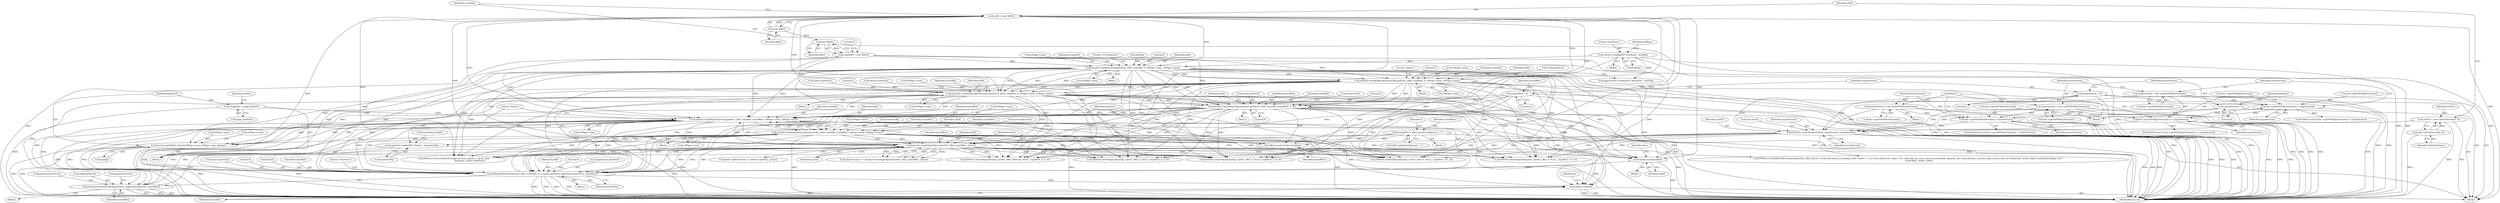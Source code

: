 digraph "0_poppler_5c9b08a875b07853be6c44e43ff5f7f059df666a@pointer" {
"1001100" [label="(Call,delete countRef)"];
"1000707" [label="(Call,docs[i]->markAnnotations(&annotsObj, yRef, countRef, numOffset, refPage->num, refPage->num))"];
"1000699" [label="(Call,pageDict->lookupNF(\"Annots\", &annotsObj))"];
"1000687" [label="(Call,docs[i]->markPageObjects(pageDict, yRef, countRef, numOffset, refPage->num, refPage->num))"];
"1000661" [label="(Call,*pageDict = page.getDict())"];
"1000303" [label="(Call,yRef = new XRef())"];
"1000305" [label="(Call,new XRef())"];
"1000600" [label="(Call,docs[0]->markPageObjects(intent.getDict(), yRef, countRef, numOffset, 0, 0))"];
"1000403" [label="(Call,docs[0]->markPageObjects(names.getDict(), yRef, countRef, 0, refPage->num, refPage->num))"];
"1000380" [label="(Call,docs[0]->markPageObjects(ocObj.getDict(), yRef, countRef, 0, refPage->num, refPage->num))"];
"1000356" [label="(Call,docs[0]->markAcroForm(&afObj, yRef, countRef, 0, refPage->num, refPage->num))"];
"1000341" [label="(Call,catDict->lookupNF(\"AcroForm\", &afObj))"];
"1000307" [label="(Call,countRef = new XRef())"];
"1000309" [label="(Call,new XRef())"];
"1000110" [label="(Call,numOffset = 0)"];
"1000792" [label="(Call,docs[i]->writePageObjects(outStr, yRef, numOffset, gTrue))"];
"1000316" [label="(Call,PDFDoc::writeHeader(outStr, majorVersion, minorVersion))"];
"1000299" [label="(Call,outStr = new FileOutStream(f, 0))"];
"1000301" [label="(Call,new FileOutStream(f, 0))"];
"1000124" [label="(Call,majorVersion = 0)"];
"1000234" [label="(Call,majorVersion = doc->getPDFMajorVersion())"];
"1000242" [label="(Call,doc->getPDFMajorVersion() == majorVersion)"];
"1000230" [label="(Call,doc->getPDFMajorVersion() > majorVersion)"];
"1000237" [label="(Call,minorVersion = doc->getPDFMinorVersion())"];
"1000247" [label="(Call,doc->getPDFMinorVersion() > minorVersion)"];
"1000251" [label="(Call,minorVersion = doc->getPDFMinorVersion())"];
"1000128" [label="(Call,minorVersion = 0)"];
"1000747" [label="(Call,doMergeNameDict(docs[i], yRef, countRef, 0, 0, names.getDict(), pageNames.getDict(), numOffset))"];
"1000745" [label="(Call,names.initDict(yRef))"];
"1000797" [label="(Call,numOffset = yRef->getNumObjects() + 1)"];
"1000783" [label="(Call,doMergeFormDict(afObj.getDict(), pageForm.getDict(), numOffset))"];
"1000685" [label="(Call,offsets.push_back(numOffset))"];
"1000651" [label="(Call,docs[i]->getXRef()->fetch(refPage->num, refPage->gen, &page))"];
"1000661" [label="(Call,*pageDict = page.getDict())"];
"1000600" [label="(Call,docs[0]->markPageObjects(intent.getDict(), yRef, countRef, numOffset, 0, 0))"];
"1000739" [label="(Block,)"];
"1000316" [label="(Call,PDFDoc::writeHeader(outStr, majorVersion, minorVersion))"];
"1000369" [label="(Literal,\"OCProperties\")"];
"1000110" [label="(Call,numOffset = 0)"];
"1000701" [label="(Call,&annotsObj)"];
"1000785" [label="(Call,pageForm.getDict())"];
"1000794" [label="(Identifier,yRef)"];
"1000605" [label="(Literal,0)"];
"1000328" [label="(Block,)"];
"1000307" [label="(Call,countRef = new XRef())"];
"1000793" [label="(Identifier,outStr)"];
"1000357" [label="(Call,&afObj)"];
"1000317" [label="(Identifier,outStr)"];
"1000782" [label="(Block,)"];
"1000663" [label="(Call,page.getDict())"];
"1000687" [label="(Call,docs[i]->markPageObjects(pageDict, yRef, countRef, numOffset, refPage->num, refPage->num))"];
"1000602" [label="(Identifier,yRef)"];
"1000404" [label="(Call,names.getDict())"];
"1000705" [label="(Call,annotsObj.isNull())"];
"1000305" [label="(Call,new XRef())"];
"1000708" [label="(Call,&annotsObj)"];
"1000248" [label="(Call,doc->getPDFMinorVersion())"];
"1000784" [label="(Call,afObj.getDict())"];
"1000807" [label="(Call,yRef->add(rootNum, 0, outStr->getPos(), gTrue))"];
"1000392" [label="(Literal,\"Names\")"];
"1000690" [label="(Identifier,countRef)"];
"1000384" [label="(Literal,0)"];
"1000385" [label="(Call,refPage->num)"];
"1000407" [label="(Literal,0)"];
"1000124" [label="(Call,majorVersion = 0)"];
"1000743" [label="(Block,)"];
"1000251" [label="(Call,minorVersion = doc->getPDFMinorVersion())"];
"1000300" [label="(Identifier,outStr)"];
"1000624" [label="(Block,)"];
"1000751" [label="(Identifier,yRef)"];
"1000783" [label="(Call,doMergeFormDict(afObj.getDict(), pageForm.getDict(), numOffset))"];
"1000689" [label="(Identifier,yRef)"];
"1000253" [label="(Call,doc->getPDFMinorVersion())"];
"1000361" [label="(Literal,0)"];
"1000747" [label="(Call,doMergeNameDict(docs[i], yRef, countRef, 0, 0, names.getDict(), pageNames.getDict(), numOffset))"];
"1000236" [label="(Call,doc->getPDFMajorVersion())"];
"1000599" [label="(Block,)"];
"1000342" [label="(Literal,\"AcroForm\")"];
"1000691" [label="(Identifier,numOffset)"];
"1000711" [label="(Identifier,countRef)"];
"1000775" [label="(Call,pageCatDict->lookupNF(\"AcroForm\", &afObj))"];
"1001084" [label="(Call,PDFDoc::writeXRefTableTrailer(trailerDict, yRef, gTrue, // write all entries according to ISO 32000-1, 7.5.4 Cross-Reference Table: \"For a file that has never been incrementally updated, the cross-reference section shall contain only one subsection, whose object numbering begins at 0.\"\n                                uxrefOffset, outStr, yRef))"];
"1000655" [label="(Call,refPage->gen)"];
"1000658" [label="(Call,&page)"];
"1001101" [label="(Identifier,countRef)"];
"1000699" [label="(Call,pageDict->lookupNF(\"Annots\", &annotsObj))"];
"1001104" [label="(Identifier,j)"];
"1000299" [label="(Call,outStr = new FileOutStream(f, 0))"];
"1000754" [label="(Literal,0)"];
"1000383" [label="(Identifier,countRef)"];
"1000104" [label="(Block,)"];
"1000250" [label="(Block,)"];
"1000889" [label="(Call,PDFDoc::writeObject(&ocObj, outStr, yRef, 0, NULL, cryptRC4, 0, 0, 0))"];
"1000745" [label="(Call,names.initDict(yRef))"];
"1000700" [label="(Literal,\"Annots\")"];
"1000382" [label="(Identifier,yRef)"];
"1000326" [label="(Call,docs.size())"];
"1000238" [label="(Identifier,minorVersion)"];
"1000232" [label="(Identifier,majorVersion)"];
"1000756" [label="(Call,pageNames.getDict())"];
"1000341" [label="(Call,catDict->lookupNF(\"AcroForm\", &afObj))"];
"1000606" [label="(Literal,0)"];
"1000755" [label="(Call,names.getDict())"];
"1000359" [label="(Identifier,yRef)"];
"1000786" [label="(Identifier,numOffset)"];
"1000692" [label="(Call,refPage->num)"];
"1000695" [label="(Call,refPage->num)"];
"1000710" [label="(Identifier,yRef)"];
"1000662" [label="(Identifier,pageDict)"];
"1000130" [label="(Literal,0)"];
"1000129" [label="(Identifier,minorVersion)"];
"1000601" [label="(Call,intent.getDict())"];
"1000787" [label="(Call,pageForm.free())"];
"1000706" [label="(Block,)"];
"1000688" [label="(Identifier,pageDict)"];
"1000753" [label="(Literal,0)"];
"1000128" [label="(Call,minorVersion = 0)"];
"1000379" [label="(Block,)"];
"1000306" [label="(Identifier,XRef)"];
"1000797" [label="(Call,numOffset = yRef->getNumObjects() + 1)"];
"1000234" [label="(Call,majorVersion = doc->getPDFMajorVersion())"];
"1000416" [label="(Call,intents.isArray())"];
"1000362" [label="(Call,refPage->num)"];
"1000249" [label="(Identifier,minorVersion)"];
"1000666" [label="(Identifier,resDict)"];
"1000402" [label="(Block,)"];
"1000604" [label="(Identifier,numOffset)"];
"1000301" [label="(Call,new FileOutStream(f, 0))"];
"1000746" [label="(Identifier,yRef)"];
"1000748" [label="(Call,docs[i])"];
"1000233" [label="(Block,)"];
"1000237" [label="(Call,minorVersion = doc->getPDFMinorVersion())"];
"1000241" [label="(ControlStructure,if (doc->getPDFMajorVersion() == majorVersion))"];
"1000408" [label="(Call,refPage->num)"];
"1000209" [label="(Identifier,i)"];
"1000252" [label="(Identifier,minorVersion)"];
"1000411" [label="(Call,refPage->num)"];
"1000235" [label="(Identifier,majorVersion)"];
"1000712" [label="(Identifier,numOffset)"];
"1000244" [label="(Identifier,majorVersion)"];
"1000125" [label="(Identifier,majorVersion)"];
"1001075" [label="(Call,PDFDoc::createTrailerDict(objectsCount, gFalse, 0, &ref, yRef,\n                                                fileName, outStr->getPos()))"];
"1000243" [label="(Call,doc->getPDFMajorVersion())"];
"1000719" [label="(Call,annotsObj.free())"];
"1000707" [label="(Call,docs[i]->markAnnotations(&annotsObj, yRef, countRef, numOffset, refPage->num, refPage->num))"];
"1000356" [label="(Call,docs[0]->markAcroForm(&afObj, yRef, countRef, 0, refPage->num, refPage->num))"];
"1000752" [label="(Identifier,countRef)"];
"1000716" [label="(Call,refPage->num)"];
"1000634" [label="(Block,)"];
"1000381" [label="(Call,ocObj.getDict())"];
"1001132" [label="(MethodReturn,int)"];
"1000319" [label="(Identifier,minorVersion)"];
"1000231" [label="(Call,doc->getPDFMajorVersion())"];
"1000343" [label="(Call,&afObj)"];
"1000230" [label="(Call,doc->getPDFMajorVersion() > majorVersion)"];
"1000869" [label="(Call,PDFDoc::writeObject(&afObj, outStr, yRef, 0, NULL, cryptRC4, 0, 0, 0))"];
"1000848" [label="(Call,PDFDoc::writeObject(&intent, outStr, yRef, 0, NULL, cryptRC4, 0, 0, 0))"];
"1000347" [label="(Identifier,refPage)"];
"1000623" [label="(Identifier,i)"];
"1000126" [label="(Literal,0)"];
"1000796" [label="(Identifier,gTrue)"];
"1000312" [label="(Literal,0)"];
"1000403" [label="(Call,docs[0]->markPageObjects(names.getDict(), yRef, countRef, 0, refPage->num, refPage->num))"];
"1000713" [label="(Call,refPage->num)"];
"1000246" [label="(ControlStructure,if (doc->getPDFMinorVersion() > minorVersion))"];
"1000309" [label="(Call,new XRef())"];
"1001100" [label="(Call,delete countRef)"];
"1000380" [label="(Call,docs[0]->markPageObjects(ocObj.getDict(), yRef, countRef, 0, refPage->num, refPage->num))"];
"1000112" [label="(Literal,0)"];
"1000749" [label="(Identifier,docs)"];
"1000318" [label="(Identifier,majorVersion)"];
"1000603" [label="(Identifier,countRef)"];
"1000229" [label="(ControlStructure,if (doc->getPDFMajorVersion() > majorVersion))"];
"1000365" [label="(Call,refPage->num)"];
"1000302" [label="(Identifier,FileOutStream)"];
"1000651" [label="(Call,docs[i]->getXRef()->fetch(refPage->num, refPage->gen, &page))"];
"1000798" [label="(Identifier,numOffset)"];
"1000686" [label="(Identifier,numOffset)"];
"1000909" [label="(Call,PDFDoc::writeObject(&names, outStr, yRef, 0, NULL, cryptRC4, 0, 0, 0))"];
"1000360" [label="(Identifier,countRef)"];
"1000685" [label="(Call,offsets.push_back(numOffset))"];
"1000757" [label="(Identifier,numOffset)"];
"1000239" [label="(Call,doc->getPDFMinorVersion())"];
"1000355" [label="(Block,)"];
"1000406" [label="(Identifier,countRef)"];
"1000799" [label="(Call,yRef->getNumObjects() + 1)"];
"1000792" [label="(Call,docs[i]->writePageObjects(outStr, yRef, numOffset, gTrue))"];
"1000405" [label="(Identifier,yRef)"];
"1000308" [label="(Identifier,countRef)"];
"1000388" [label="(Call,refPage->num)"];
"1000790" [label="(Call,objectsCount += docs[i]->writePageObjects(outStr, yRef, numOffset, gTrue))"];
"1000242" [label="(Call,doc->getPDFMajorVersion() == majorVersion)"];
"1001039" [label="(Call,PDFDoc::writeObject(&value, outStr, yRef, offsets[i], NULL, cryptRC4, 0, 0, 0))"];
"1000310" [label="(Identifier,XRef)"];
"1000303" [label="(Call,yRef = new XRef())"];
"1000304" [label="(Identifier,yRef)"];
"1000247" [label="(Call,doc->getPDFMinorVersion() > minorVersion)"];
"1000795" [label="(Identifier,numOffset)"];
"1000133" [label="(Identifier,fileName)"];
"1000759" [label="(Literal,\"AcroForm\")"];
"1000611" [label="(Call,intent.free())"];
"1000111" [label="(Identifier,numOffset)"];
"1000652" [label="(Call,refPage->num)"];
"1001100" -> "1000104"  [label="AST: "];
"1001100" -> "1001101"  [label="CFG: "];
"1001101" -> "1001100"  [label="AST: "];
"1001104" -> "1001100"  [label="CFG: "];
"1001100" -> "1001132"  [label="DDG: "];
"1001100" -> "1001132"  [label="DDG: "];
"1000707" -> "1001100"  [label="DDG: "];
"1000380" -> "1001100"  [label="DDG: "];
"1000687" -> "1001100"  [label="DDG: "];
"1000747" -> "1001100"  [label="DDG: "];
"1000356" -> "1001100"  [label="DDG: "];
"1000403" -> "1001100"  [label="DDG: "];
"1000600" -> "1001100"  [label="DDG: "];
"1000307" -> "1001100"  [label="DDG: "];
"1000707" -> "1000706"  [label="AST: "];
"1000707" -> "1000716"  [label="CFG: "];
"1000708" -> "1000707"  [label="AST: "];
"1000710" -> "1000707"  [label="AST: "];
"1000711" -> "1000707"  [label="AST: "];
"1000712" -> "1000707"  [label="AST: "];
"1000713" -> "1000707"  [label="AST: "];
"1000716" -> "1000707"  [label="AST: "];
"1000719" -> "1000707"  [label="CFG: "];
"1000707" -> "1001132"  [label="DDG: "];
"1000707" -> "1001132"  [label="DDG: "];
"1000707" -> "1001132"  [label="DDG: "];
"1000707" -> "1001132"  [label="DDG: "];
"1000707" -> "1000651"  [label="DDG: "];
"1000707" -> "1000685"  [label="DDG: "];
"1000707" -> "1000687"  [label="DDG: "];
"1000707" -> "1000687"  [label="DDG: "];
"1000707" -> "1000699"  [label="DDG: "];
"1000699" -> "1000707"  [label="DDG: "];
"1000687" -> "1000707"  [label="DDG: "];
"1000687" -> "1000707"  [label="DDG: "];
"1000687" -> "1000707"  [label="DDG: "];
"1000687" -> "1000707"  [label="DDG: "];
"1000707" -> "1000745"  [label="DDG: "];
"1000707" -> "1000747"  [label="DDG: "];
"1000707" -> "1000747"  [label="DDG: "];
"1000707" -> "1000747"  [label="DDG: "];
"1000707" -> "1000783"  [label="DDG: "];
"1000707" -> "1000792"  [label="DDG: "];
"1000707" -> "1000792"  [label="DDG: "];
"1000707" -> "1000848"  [label="DDG: "];
"1000707" -> "1000869"  [label="DDG: "];
"1000707" -> "1000889"  [label="DDG: "];
"1000707" -> "1000909"  [label="DDG: "];
"1000707" -> "1001039"  [label="DDG: "];
"1000707" -> "1001075"  [label="DDG: "];
"1000699" -> "1000634"  [label="AST: "];
"1000699" -> "1000701"  [label="CFG: "];
"1000700" -> "1000699"  [label="AST: "];
"1000701" -> "1000699"  [label="AST: "];
"1000705" -> "1000699"  [label="CFG: "];
"1000699" -> "1001132"  [label="DDG: "];
"1000699" -> "1001132"  [label="DDG: "];
"1000687" -> "1000634"  [label="AST: "];
"1000687" -> "1000695"  [label="CFG: "];
"1000688" -> "1000687"  [label="AST: "];
"1000689" -> "1000687"  [label="AST: "];
"1000690" -> "1000687"  [label="AST: "];
"1000691" -> "1000687"  [label="AST: "];
"1000692" -> "1000687"  [label="AST: "];
"1000695" -> "1000687"  [label="AST: "];
"1000700" -> "1000687"  [label="CFG: "];
"1000687" -> "1001132"  [label="DDG: "];
"1000687" -> "1001132"  [label="DDG: "];
"1000687" -> "1001132"  [label="DDG: "];
"1000687" -> "1001132"  [label="DDG: "];
"1000687" -> "1000651"  [label="DDG: "];
"1000687" -> "1000685"  [label="DDG: "];
"1000661" -> "1000687"  [label="DDG: "];
"1000303" -> "1000687"  [label="DDG: "];
"1000600" -> "1000687"  [label="DDG: "];
"1000600" -> "1000687"  [label="DDG: "];
"1000792" -> "1000687"  [label="DDG: "];
"1000380" -> "1000687"  [label="DDG: "];
"1000380" -> "1000687"  [label="DDG: "];
"1000356" -> "1000687"  [label="DDG: "];
"1000356" -> "1000687"  [label="DDG: "];
"1000403" -> "1000687"  [label="DDG: "];
"1000403" -> "1000687"  [label="DDG: "];
"1000747" -> "1000687"  [label="DDG: "];
"1000307" -> "1000687"  [label="DDG: "];
"1000685" -> "1000687"  [label="DDG: "];
"1000651" -> "1000687"  [label="DDG: "];
"1000687" -> "1000745"  [label="DDG: "];
"1000687" -> "1000747"  [label="DDG: "];
"1000687" -> "1000747"  [label="DDG: "];
"1000687" -> "1000747"  [label="DDG: "];
"1000687" -> "1000783"  [label="DDG: "];
"1000687" -> "1000792"  [label="DDG: "];
"1000687" -> "1000792"  [label="DDG: "];
"1000687" -> "1000848"  [label="DDG: "];
"1000687" -> "1000869"  [label="DDG: "];
"1000687" -> "1000889"  [label="DDG: "];
"1000687" -> "1000909"  [label="DDG: "];
"1000687" -> "1001039"  [label="DDG: "];
"1000687" -> "1001075"  [label="DDG: "];
"1000661" -> "1000634"  [label="AST: "];
"1000661" -> "1000663"  [label="CFG: "];
"1000662" -> "1000661"  [label="AST: "];
"1000663" -> "1000661"  [label="AST: "];
"1000666" -> "1000661"  [label="CFG: "];
"1000661" -> "1001132"  [label="DDG: "];
"1000303" -> "1000104"  [label="AST: "];
"1000303" -> "1000305"  [label="CFG: "];
"1000304" -> "1000303"  [label="AST: "];
"1000305" -> "1000303"  [label="AST: "];
"1000308" -> "1000303"  [label="CFG: "];
"1000305" -> "1000303"  [label="DDG: "];
"1000303" -> "1000356"  [label="DDG: "];
"1000303" -> "1000380"  [label="DDG: "];
"1000303" -> "1000403"  [label="DDG: "];
"1000303" -> "1000600"  [label="DDG: "];
"1000303" -> "1000745"  [label="DDG: "];
"1000303" -> "1000747"  [label="DDG: "];
"1000303" -> "1000792"  [label="DDG: "];
"1000303" -> "1000848"  [label="DDG: "];
"1000303" -> "1000869"  [label="DDG: "];
"1000303" -> "1000889"  [label="DDG: "];
"1000303" -> "1000909"  [label="DDG: "];
"1000303" -> "1001039"  [label="DDG: "];
"1000303" -> "1001075"  [label="DDG: "];
"1000305" -> "1000306"  [label="CFG: "];
"1000306" -> "1000305"  [label="AST: "];
"1000305" -> "1000309"  [label="DDG: "];
"1000600" -> "1000599"  [label="AST: "];
"1000600" -> "1000606"  [label="CFG: "];
"1000601" -> "1000600"  [label="AST: "];
"1000602" -> "1000600"  [label="AST: "];
"1000603" -> "1000600"  [label="AST: "];
"1000604" -> "1000600"  [label="AST: "];
"1000605" -> "1000600"  [label="AST: "];
"1000606" -> "1000600"  [label="AST: "];
"1000611" -> "1000600"  [label="CFG: "];
"1000600" -> "1001132"  [label="DDG: "];
"1000600" -> "1001132"  [label="DDG: "];
"1000600" -> "1001132"  [label="DDG: "];
"1000403" -> "1000600"  [label="DDG: "];
"1000403" -> "1000600"  [label="DDG: "];
"1000380" -> "1000600"  [label="DDG: "];
"1000380" -> "1000600"  [label="DDG: "];
"1000356" -> "1000600"  [label="DDG: "];
"1000356" -> "1000600"  [label="DDG: "];
"1000307" -> "1000600"  [label="DDG: "];
"1000110" -> "1000600"  [label="DDG: "];
"1000600" -> "1000685"  [label="DDG: "];
"1000600" -> "1000745"  [label="DDG: "];
"1000600" -> "1000747"  [label="DDG: "];
"1000600" -> "1000747"  [label="DDG: "];
"1000600" -> "1000747"  [label="DDG: "];
"1000600" -> "1000783"  [label="DDG: "];
"1000600" -> "1000792"  [label="DDG: "];
"1000600" -> "1000792"  [label="DDG: "];
"1000600" -> "1000848"  [label="DDG: "];
"1000600" -> "1000869"  [label="DDG: "];
"1000600" -> "1000889"  [label="DDG: "];
"1000600" -> "1000909"  [label="DDG: "];
"1000600" -> "1001039"  [label="DDG: "];
"1000600" -> "1001075"  [label="DDG: "];
"1000403" -> "1000402"  [label="AST: "];
"1000403" -> "1000411"  [label="CFG: "];
"1000404" -> "1000403"  [label="AST: "];
"1000405" -> "1000403"  [label="AST: "];
"1000406" -> "1000403"  [label="AST: "];
"1000407" -> "1000403"  [label="AST: "];
"1000408" -> "1000403"  [label="AST: "];
"1000411" -> "1000403"  [label="AST: "];
"1000416" -> "1000403"  [label="CFG: "];
"1000403" -> "1001132"  [label="DDG: "];
"1000403" -> "1001132"  [label="DDG: "];
"1000403" -> "1001132"  [label="DDG: "];
"1000380" -> "1000403"  [label="DDG: "];
"1000380" -> "1000403"  [label="DDG: "];
"1000380" -> "1000403"  [label="DDG: "];
"1000356" -> "1000403"  [label="DDG: "];
"1000356" -> "1000403"  [label="DDG: "];
"1000356" -> "1000403"  [label="DDG: "];
"1000307" -> "1000403"  [label="DDG: "];
"1000403" -> "1000651"  [label="DDG: "];
"1000403" -> "1000745"  [label="DDG: "];
"1000403" -> "1000747"  [label="DDG: "];
"1000403" -> "1000747"  [label="DDG: "];
"1000403" -> "1000792"  [label="DDG: "];
"1000403" -> "1000848"  [label="DDG: "];
"1000403" -> "1000869"  [label="DDG: "];
"1000403" -> "1000889"  [label="DDG: "];
"1000403" -> "1000909"  [label="DDG: "];
"1000403" -> "1001039"  [label="DDG: "];
"1000403" -> "1001075"  [label="DDG: "];
"1000380" -> "1000379"  [label="AST: "];
"1000380" -> "1000388"  [label="CFG: "];
"1000381" -> "1000380"  [label="AST: "];
"1000382" -> "1000380"  [label="AST: "];
"1000383" -> "1000380"  [label="AST: "];
"1000384" -> "1000380"  [label="AST: "];
"1000385" -> "1000380"  [label="AST: "];
"1000388" -> "1000380"  [label="AST: "];
"1000392" -> "1000380"  [label="CFG: "];
"1000380" -> "1001132"  [label="DDG: "];
"1000380" -> "1001132"  [label="DDG: "];
"1000380" -> "1001132"  [label="DDG: "];
"1000356" -> "1000380"  [label="DDG: "];
"1000356" -> "1000380"  [label="DDG: "];
"1000356" -> "1000380"  [label="DDG: "];
"1000307" -> "1000380"  [label="DDG: "];
"1000380" -> "1000651"  [label="DDG: "];
"1000380" -> "1000745"  [label="DDG: "];
"1000380" -> "1000747"  [label="DDG: "];
"1000380" -> "1000747"  [label="DDG: "];
"1000380" -> "1000792"  [label="DDG: "];
"1000380" -> "1000848"  [label="DDG: "];
"1000380" -> "1000869"  [label="DDG: "];
"1000380" -> "1000889"  [label="DDG: "];
"1000380" -> "1000909"  [label="DDG: "];
"1000380" -> "1001039"  [label="DDG: "];
"1000380" -> "1001075"  [label="DDG: "];
"1000356" -> "1000355"  [label="AST: "];
"1000356" -> "1000365"  [label="CFG: "];
"1000357" -> "1000356"  [label="AST: "];
"1000359" -> "1000356"  [label="AST: "];
"1000360" -> "1000356"  [label="AST: "];
"1000361" -> "1000356"  [label="AST: "];
"1000362" -> "1000356"  [label="AST: "];
"1000365" -> "1000356"  [label="AST: "];
"1000369" -> "1000356"  [label="CFG: "];
"1000356" -> "1001132"  [label="DDG: "];
"1000356" -> "1001132"  [label="DDG: "];
"1000356" -> "1001132"  [label="DDG: "];
"1000341" -> "1000356"  [label="DDG: "];
"1000307" -> "1000356"  [label="DDG: "];
"1000356" -> "1000651"  [label="DDG: "];
"1000356" -> "1000745"  [label="DDG: "];
"1000356" -> "1000747"  [label="DDG: "];
"1000356" -> "1000747"  [label="DDG: "];
"1000356" -> "1000775"  [label="DDG: "];
"1000356" -> "1000792"  [label="DDG: "];
"1000356" -> "1000848"  [label="DDG: "];
"1000356" -> "1000869"  [label="DDG: "];
"1000356" -> "1000869"  [label="DDG: "];
"1000356" -> "1000889"  [label="DDG: "];
"1000356" -> "1000909"  [label="DDG: "];
"1000356" -> "1001039"  [label="DDG: "];
"1000356" -> "1001075"  [label="DDG: "];
"1000341" -> "1000328"  [label="AST: "];
"1000341" -> "1000343"  [label="CFG: "];
"1000342" -> "1000341"  [label="AST: "];
"1000343" -> "1000341"  [label="AST: "];
"1000347" -> "1000341"  [label="CFG: "];
"1000341" -> "1001132"  [label="DDG: "];
"1000341" -> "1001132"  [label="DDG: "];
"1000341" -> "1000775"  [label="DDG: "];
"1000341" -> "1000869"  [label="DDG: "];
"1000307" -> "1000104"  [label="AST: "];
"1000307" -> "1000309"  [label="CFG: "];
"1000308" -> "1000307"  [label="AST: "];
"1000309" -> "1000307"  [label="AST: "];
"1000312" -> "1000307"  [label="CFG: "];
"1000307" -> "1001132"  [label="DDG: "];
"1000309" -> "1000307"  [label="DDG: "];
"1000307" -> "1000747"  [label="DDG: "];
"1000309" -> "1000310"  [label="CFG: "];
"1000310" -> "1000309"  [label="AST: "];
"1000309" -> "1001132"  [label="DDG: "];
"1000110" -> "1000104"  [label="AST: "];
"1000110" -> "1000112"  [label="CFG: "];
"1000111" -> "1000110"  [label="AST: "];
"1000112" -> "1000110"  [label="AST: "];
"1000125" -> "1000110"  [label="CFG: "];
"1000110" -> "1001132"  [label="DDG: "];
"1000110" -> "1000685"  [label="DDG: "];
"1000110" -> "1000747"  [label="DDG: "];
"1000110" -> "1000783"  [label="DDG: "];
"1000110" -> "1000792"  [label="DDG: "];
"1000792" -> "1000790"  [label="AST: "];
"1000792" -> "1000796"  [label="CFG: "];
"1000793" -> "1000792"  [label="AST: "];
"1000794" -> "1000792"  [label="AST: "];
"1000795" -> "1000792"  [label="AST: "];
"1000796" -> "1000792"  [label="AST: "];
"1000790" -> "1000792"  [label="CFG: "];
"1000792" -> "1000745"  [label="DDG: "];
"1000792" -> "1000747"  [label="DDG: "];
"1000792" -> "1000790"  [label="DDG: "];
"1000792" -> "1000790"  [label="DDG: "];
"1000792" -> "1000790"  [label="DDG: "];
"1000792" -> "1000790"  [label="DDG: "];
"1000316" -> "1000792"  [label="DDG: "];
"1000747" -> "1000792"  [label="DDG: "];
"1000747" -> "1000792"  [label="DDG: "];
"1000783" -> "1000792"  [label="DDG: "];
"1000797" -> "1000792"  [label="DDG: "];
"1000792" -> "1000807"  [label="DDG: "];
"1000792" -> "1000848"  [label="DDG: "];
"1000792" -> "1000848"  [label="DDG: "];
"1000792" -> "1000869"  [label="DDG: "];
"1000792" -> "1000869"  [label="DDG: "];
"1000792" -> "1000889"  [label="DDG: "];
"1000792" -> "1000889"  [label="DDG: "];
"1000792" -> "1000909"  [label="DDG: "];
"1000792" -> "1000909"  [label="DDG: "];
"1000792" -> "1001039"  [label="DDG: "];
"1000792" -> "1001039"  [label="DDG: "];
"1000792" -> "1001075"  [label="DDG: "];
"1000792" -> "1001084"  [label="DDG: "];
"1000316" -> "1000104"  [label="AST: "];
"1000316" -> "1000319"  [label="CFG: "];
"1000317" -> "1000316"  [label="AST: "];
"1000318" -> "1000316"  [label="AST: "];
"1000319" -> "1000316"  [label="AST: "];
"1000326" -> "1000316"  [label="CFG: "];
"1000316" -> "1001132"  [label="DDG: "];
"1000316" -> "1001132"  [label="DDG: "];
"1000316" -> "1001132"  [label="DDG: "];
"1000299" -> "1000316"  [label="DDG: "];
"1000124" -> "1000316"  [label="DDG: "];
"1000234" -> "1000316"  [label="DDG: "];
"1000242" -> "1000316"  [label="DDG: "];
"1000237" -> "1000316"  [label="DDG: "];
"1000247" -> "1000316"  [label="DDG: "];
"1000251" -> "1000316"  [label="DDG: "];
"1000128" -> "1000316"  [label="DDG: "];
"1000316" -> "1000848"  [label="DDG: "];
"1000316" -> "1000869"  [label="DDG: "];
"1000316" -> "1000889"  [label="DDG: "];
"1000316" -> "1000909"  [label="DDG: "];
"1000316" -> "1001039"  [label="DDG: "];
"1000316" -> "1001084"  [label="DDG: "];
"1000299" -> "1000104"  [label="AST: "];
"1000299" -> "1000301"  [label="CFG: "];
"1000300" -> "1000299"  [label="AST: "];
"1000301" -> "1000299"  [label="AST: "];
"1000304" -> "1000299"  [label="CFG: "];
"1000299" -> "1001132"  [label="DDG: "];
"1000301" -> "1000299"  [label="DDG: "];
"1000301" -> "1000302"  [label="CFG: "];
"1000302" -> "1000301"  [label="AST: "];
"1000301" -> "1001132"  [label="DDG: "];
"1000124" -> "1000104"  [label="AST: "];
"1000124" -> "1000126"  [label="CFG: "];
"1000125" -> "1000124"  [label="AST: "];
"1000126" -> "1000124"  [label="AST: "];
"1000129" -> "1000124"  [label="CFG: "];
"1000124" -> "1001132"  [label="DDG: "];
"1000124" -> "1000230"  [label="DDG: "];
"1000234" -> "1000233"  [label="AST: "];
"1000234" -> "1000236"  [label="CFG: "];
"1000235" -> "1000234"  [label="AST: "];
"1000236" -> "1000234"  [label="AST: "];
"1000238" -> "1000234"  [label="CFG: "];
"1000234" -> "1001132"  [label="DDG: "];
"1000234" -> "1001132"  [label="DDG: "];
"1000234" -> "1000230"  [label="DDG: "];
"1000242" -> "1000241"  [label="AST: "];
"1000242" -> "1000244"  [label="CFG: "];
"1000243" -> "1000242"  [label="AST: "];
"1000244" -> "1000242"  [label="AST: "];
"1000248" -> "1000242"  [label="CFG: "];
"1000209" -> "1000242"  [label="CFG: "];
"1000242" -> "1001132"  [label="DDG: "];
"1000242" -> "1001132"  [label="DDG: "];
"1000242" -> "1001132"  [label="DDG: "];
"1000242" -> "1000230"  [label="DDG: "];
"1000230" -> "1000242"  [label="DDG: "];
"1000230" -> "1000229"  [label="AST: "];
"1000230" -> "1000232"  [label="CFG: "];
"1000231" -> "1000230"  [label="AST: "];
"1000232" -> "1000230"  [label="AST: "];
"1000235" -> "1000230"  [label="CFG: "];
"1000243" -> "1000230"  [label="CFG: "];
"1000230" -> "1001132"  [label="DDG: "];
"1000237" -> "1000233"  [label="AST: "];
"1000237" -> "1000239"  [label="CFG: "];
"1000238" -> "1000237"  [label="AST: "];
"1000239" -> "1000237"  [label="AST: "];
"1000209" -> "1000237"  [label="CFG: "];
"1000237" -> "1001132"  [label="DDG: "];
"1000237" -> "1001132"  [label="DDG: "];
"1000237" -> "1000247"  [label="DDG: "];
"1000247" -> "1000246"  [label="AST: "];
"1000247" -> "1000249"  [label="CFG: "];
"1000248" -> "1000247"  [label="AST: "];
"1000249" -> "1000247"  [label="AST: "];
"1000252" -> "1000247"  [label="CFG: "];
"1000209" -> "1000247"  [label="CFG: "];
"1000247" -> "1001132"  [label="DDG: "];
"1000247" -> "1001132"  [label="DDG: "];
"1000247" -> "1001132"  [label="DDG: "];
"1000251" -> "1000247"  [label="DDG: "];
"1000128" -> "1000247"  [label="DDG: "];
"1000251" -> "1000250"  [label="AST: "];
"1000251" -> "1000253"  [label="CFG: "];
"1000252" -> "1000251"  [label="AST: "];
"1000253" -> "1000251"  [label="AST: "];
"1000209" -> "1000251"  [label="CFG: "];
"1000251" -> "1001132"  [label="DDG: "];
"1000251" -> "1001132"  [label="DDG: "];
"1000128" -> "1000104"  [label="AST: "];
"1000128" -> "1000130"  [label="CFG: "];
"1000129" -> "1000128"  [label="AST: "];
"1000130" -> "1000128"  [label="AST: "];
"1000133" -> "1000128"  [label="CFG: "];
"1000128" -> "1001132"  [label="DDG: "];
"1000747" -> "1000739"  [label="AST: "];
"1000747" -> "1000757"  [label="CFG: "];
"1000748" -> "1000747"  [label="AST: "];
"1000751" -> "1000747"  [label="AST: "];
"1000752" -> "1000747"  [label="AST: "];
"1000753" -> "1000747"  [label="AST: "];
"1000754" -> "1000747"  [label="AST: "];
"1000755" -> "1000747"  [label="AST: "];
"1000756" -> "1000747"  [label="AST: "];
"1000757" -> "1000747"  [label="AST: "];
"1000759" -> "1000747"  [label="CFG: "];
"1000747" -> "1001132"  [label="DDG: "];
"1000747" -> "1001132"  [label="DDG: "];
"1000747" -> "1001132"  [label="DDG: "];
"1000747" -> "1001132"  [label="DDG: "];
"1000745" -> "1000747"  [label="DDG: "];
"1000797" -> "1000747"  [label="DDG: "];
"1000747" -> "1000783"  [label="DDG: "];
"1000745" -> "1000743"  [label="AST: "];
"1000745" -> "1000746"  [label="CFG: "];
"1000746" -> "1000745"  [label="AST: "];
"1000749" -> "1000745"  [label="CFG: "];
"1000745" -> "1001132"  [label="DDG: "];
"1000797" -> "1000624"  [label="AST: "];
"1000797" -> "1000799"  [label="CFG: "];
"1000798" -> "1000797"  [label="AST: "];
"1000799" -> "1000797"  [label="AST: "];
"1000623" -> "1000797"  [label="CFG: "];
"1000797" -> "1001132"  [label="DDG: "];
"1000797" -> "1000685"  [label="DDG: "];
"1000797" -> "1000783"  [label="DDG: "];
"1000783" -> "1000782"  [label="AST: "];
"1000783" -> "1000786"  [label="CFG: "];
"1000784" -> "1000783"  [label="AST: "];
"1000785" -> "1000783"  [label="AST: "];
"1000786" -> "1000783"  [label="AST: "];
"1000787" -> "1000783"  [label="CFG: "];
"1000783" -> "1001132"  [label="DDG: "];
"1000783" -> "1001132"  [label="DDG: "];
"1000783" -> "1001132"  [label="DDG: "];
"1000685" -> "1000634"  [label="AST: "];
"1000685" -> "1000686"  [label="CFG: "];
"1000686" -> "1000685"  [label="AST: "];
"1000688" -> "1000685"  [label="CFG: "];
"1000685" -> "1001132"  [label="DDG: "];
"1000651" -> "1000634"  [label="AST: "];
"1000651" -> "1000658"  [label="CFG: "];
"1000652" -> "1000651"  [label="AST: "];
"1000655" -> "1000651"  [label="AST: "];
"1000658" -> "1000651"  [label="AST: "];
"1000662" -> "1000651"  [label="CFG: "];
"1000651" -> "1001132"  [label="DDG: "];
"1000651" -> "1001132"  [label="DDG: "];
"1000651" -> "1001132"  [label="DDG: "];
}
